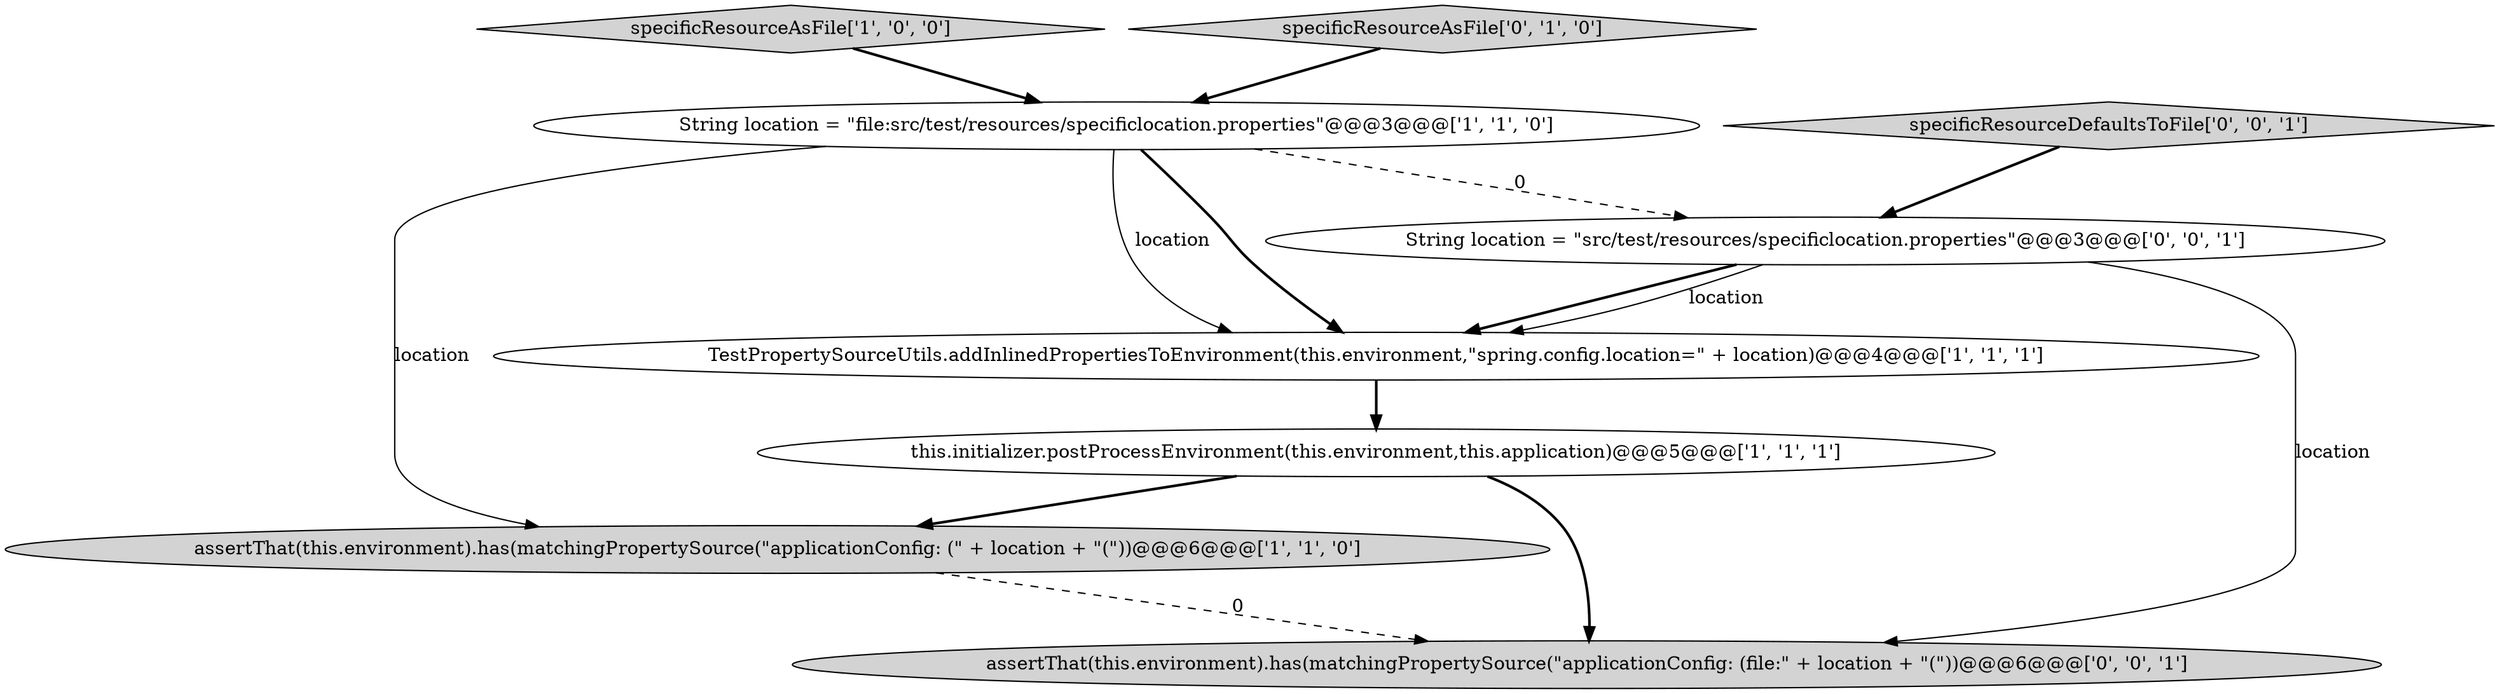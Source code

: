 digraph {
7 [style = filled, label = "String location = \"src/test/resources/specificlocation.properties\"@@@3@@@['0', '0', '1']", fillcolor = white, shape = ellipse image = "AAA0AAABBB3BBB"];
3 [style = filled, label = "assertThat(this.environment).has(matchingPropertySource(\"applicationConfig: (\" + location + \"(\"))@@@6@@@['1', '1', '0']", fillcolor = lightgray, shape = ellipse image = "AAA0AAABBB1BBB"];
1 [style = filled, label = "String location = \"file:src/test/resources/specificlocation.properties\"@@@3@@@['1', '1', '0']", fillcolor = white, shape = ellipse image = "AAA0AAABBB1BBB"];
2 [style = filled, label = "TestPropertySourceUtils.addInlinedPropertiesToEnvironment(this.environment,\"spring.config.location=\" + location)@@@4@@@['1', '1', '1']", fillcolor = white, shape = ellipse image = "AAA0AAABBB1BBB"];
0 [style = filled, label = "specificResourceAsFile['1', '0', '0']", fillcolor = lightgray, shape = diamond image = "AAA0AAABBB1BBB"];
4 [style = filled, label = "this.initializer.postProcessEnvironment(this.environment,this.application)@@@5@@@['1', '1', '1']", fillcolor = white, shape = ellipse image = "AAA0AAABBB1BBB"];
5 [style = filled, label = "specificResourceAsFile['0', '1', '0']", fillcolor = lightgray, shape = diamond image = "AAA0AAABBB2BBB"];
8 [style = filled, label = "specificResourceDefaultsToFile['0', '0', '1']", fillcolor = lightgray, shape = diamond image = "AAA0AAABBB3BBB"];
6 [style = filled, label = "assertThat(this.environment).has(matchingPropertySource(\"applicationConfig: (file:\" + location + \"(\"))@@@6@@@['0', '0', '1']", fillcolor = lightgray, shape = ellipse image = "AAA0AAABBB3BBB"];
1->3 [style = solid, label="location"];
1->2 [style = solid, label="location"];
4->3 [style = bold, label=""];
5->1 [style = bold, label=""];
1->2 [style = bold, label=""];
3->6 [style = dashed, label="0"];
1->7 [style = dashed, label="0"];
2->4 [style = bold, label=""];
7->6 [style = solid, label="location"];
0->1 [style = bold, label=""];
7->2 [style = bold, label=""];
4->6 [style = bold, label=""];
8->7 [style = bold, label=""];
7->2 [style = solid, label="location"];
}
